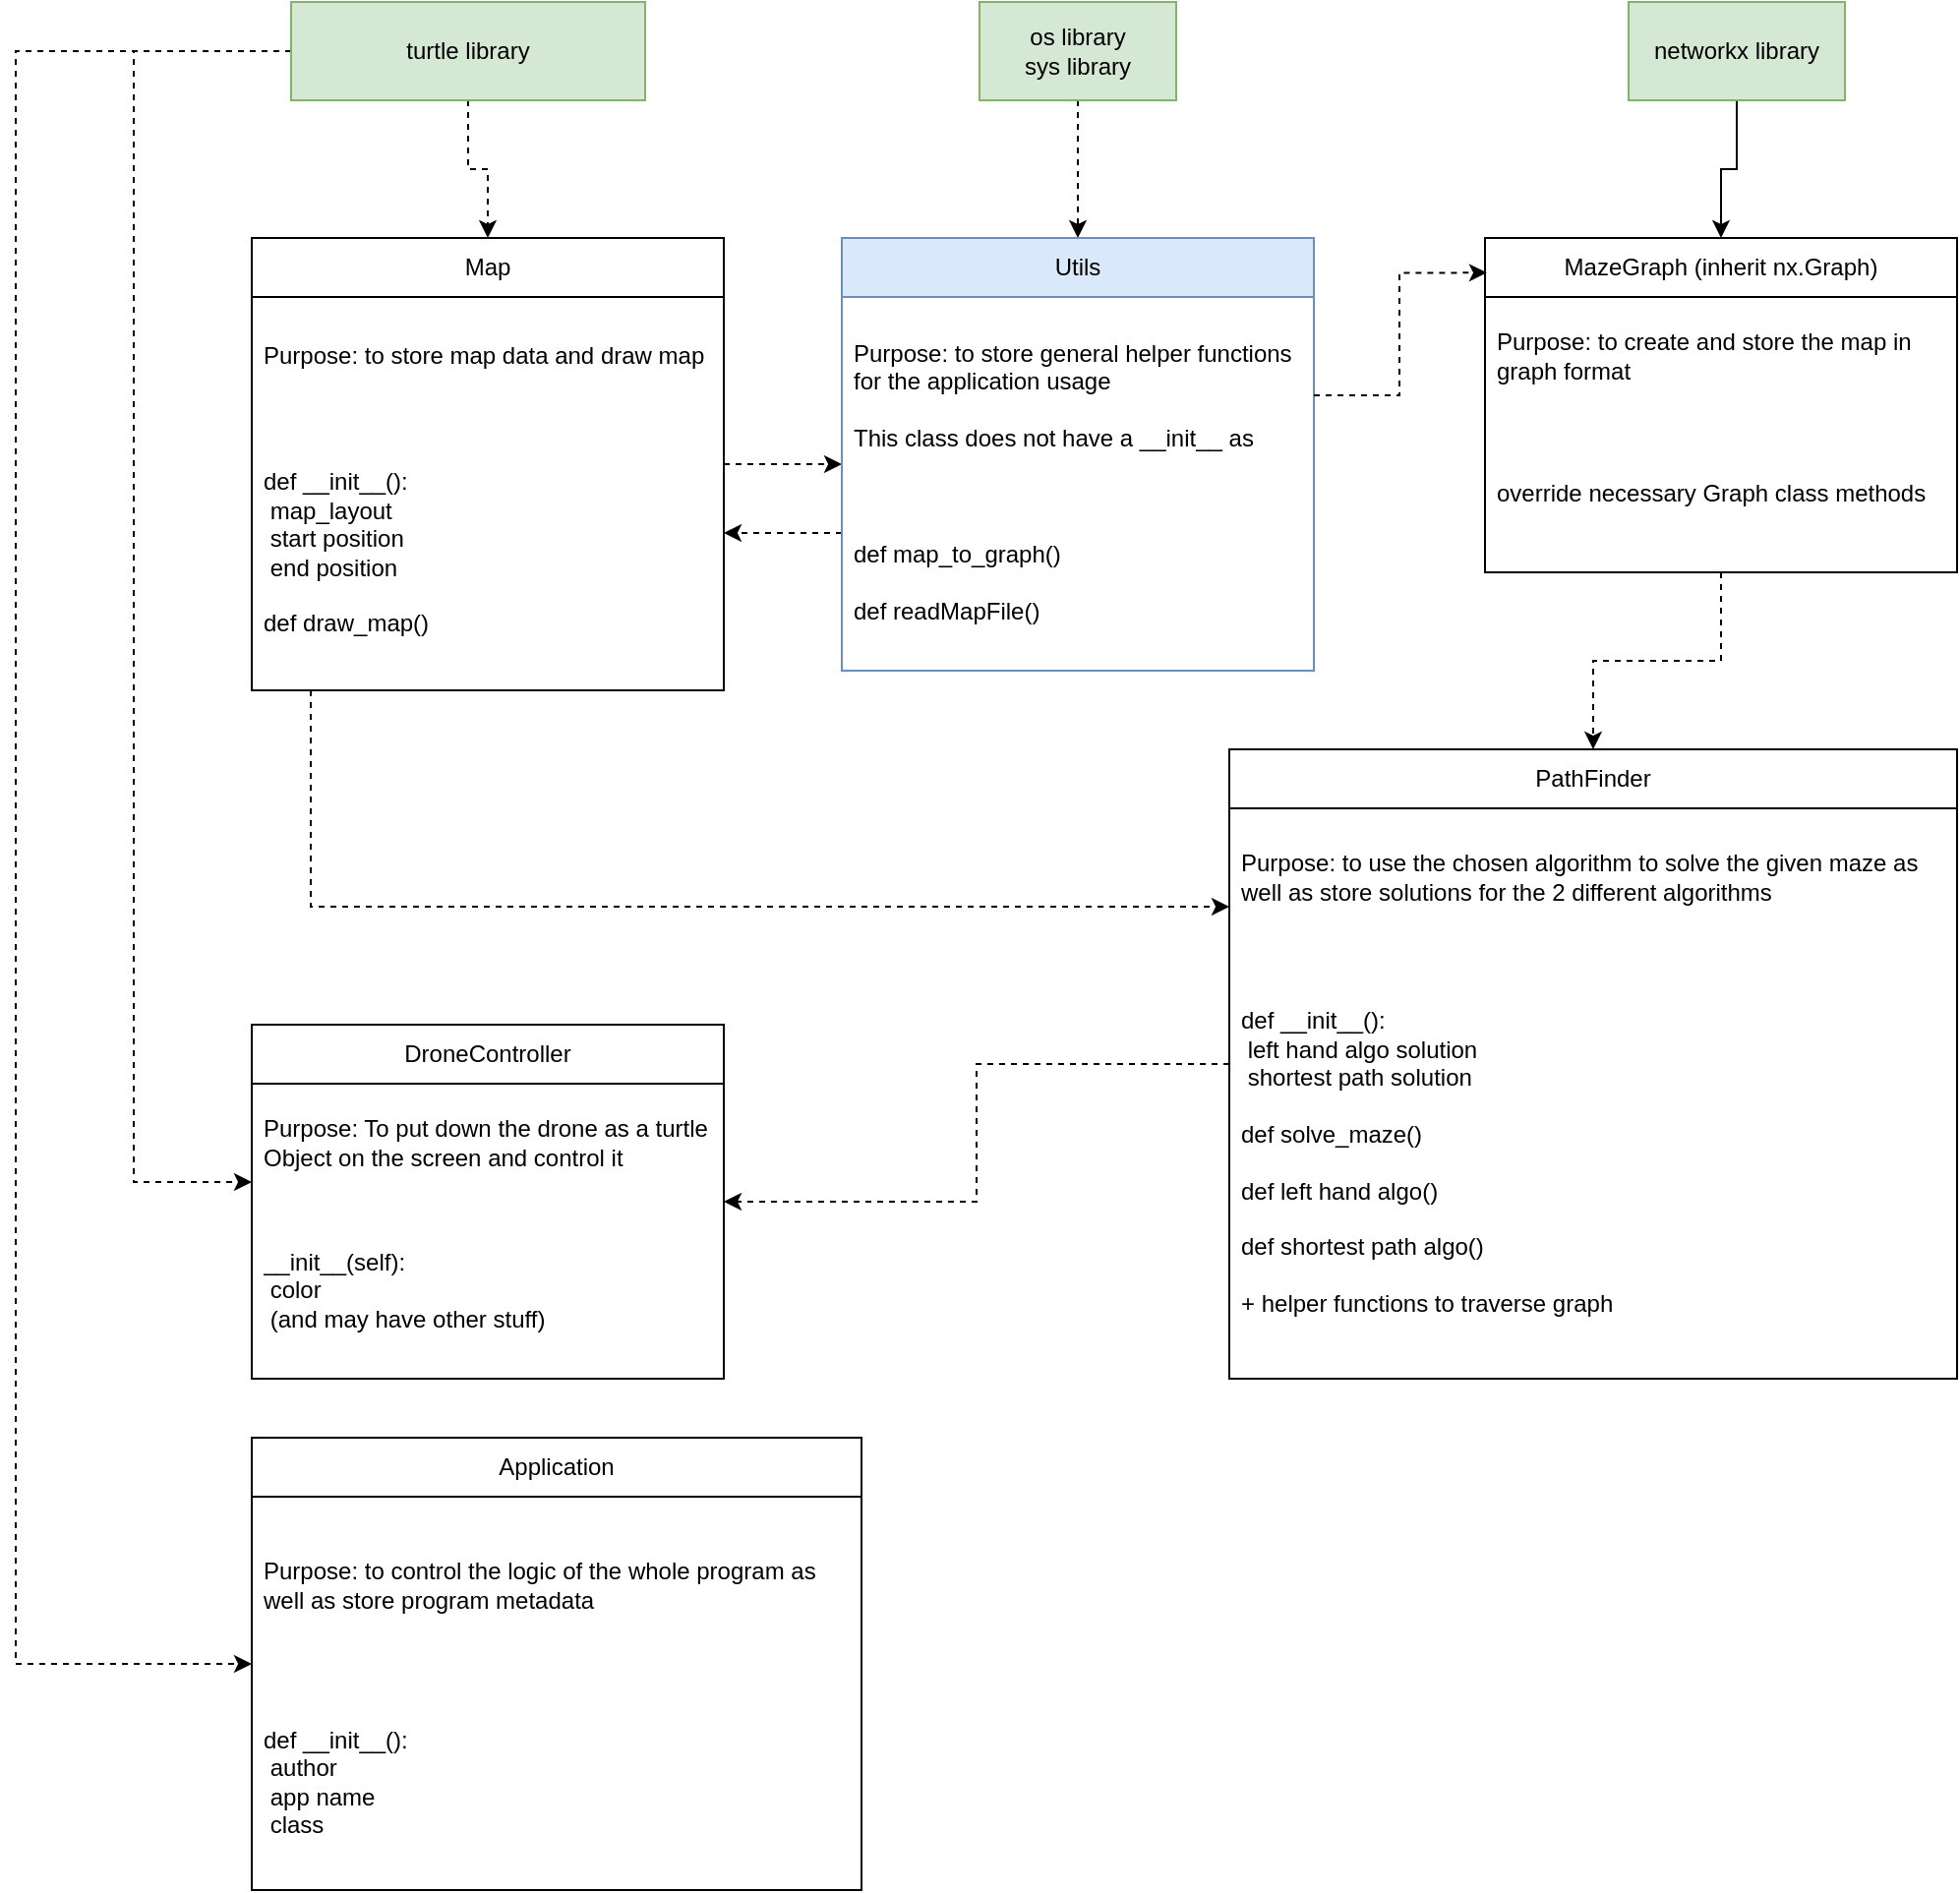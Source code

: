 <mxfile version="20.8.10" type="github" pages="3">
  <diagram id="C5RBs43oDa-KdzZeNtuy" name="Class Design">
    <mxGraphModel dx="1822" dy="984" grid="1" gridSize="10" guides="1" tooltips="1" connect="1" arrows="1" fold="1" page="1" pageScale="1" pageWidth="1654" pageHeight="1169" math="0" shadow="0">
      <root>
        <mxCell id="WIyWlLk6GJQsqaUBKTNV-0" />
        <mxCell id="WIyWlLk6GJQsqaUBKTNV-1" parent="WIyWlLk6GJQsqaUBKTNV-0" />
        <mxCell id="4GmTz1bbVhYTWeWpqr6v-5" style="edgeStyle=orthogonalEdgeStyle;rounded=0;orthogonalLoop=1;jettySize=auto;html=1;entryX=0.5;entryY=0;entryDx=0;entryDy=0;dashed=1;" parent="WIyWlLk6GJQsqaUBKTNV-1" source="dQ57IdhiGYJqUYmVvskk-5" target="dQ57IdhiGYJqUYmVvskk-13" edge="1">
          <mxGeometry relative="1" as="geometry" />
        </mxCell>
        <mxCell id="4WqTjVgoWAFysmVd5On_-8" style="edgeStyle=orthogonalEdgeStyle;rounded=0;orthogonalLoop=1;jettySize=auto;html=1;dashed=1;" parent="WIyWlLk6GJQsqaUBKTNV-1" source="dQ57IdhiGYJqUYmVvskk-5" target="dQ57IdhiGYJqUYmVvskk-8" edge="1">
          <mxGeometry relative="1" as="geometry">
            <Array as="points">
              <mxPoint x="140" y="45" />
              <mxPoint x="140" y="620" />
            </Array>
          </mxGeometry>
        </mxCell>
        <mxCell id="5VNNN7OAdVDcKJC3de-b-0" style="edgeStyle=orthogonalEdgeStyle;rounded=0;orthogonalLoop=1;jettySize=auto;html=1;dashed=1;" parent="WIyWlLk6GJQsqaUBKTNV-1" source="dQ57IdhiGYJqUYmVvskk-5" target="7FqHwzOTrSw8YaoyhYBU-6" edge="1">
          <mxGeometry relative="1" as="geometry">
            <Array as="points">
              <mxPoint x="80" y="45" />
              <mxPoint x="80" y="865" />
            </Array>
          </mxGeometry>
        </mxCell>
        <mxCell id="dQ57IdhiGYJqUYmVvskk-5" value="turtle library" style="rounded=0;whiteSpace=wrap;html=1;fillColor=#d5e8d4;strokeColor=#82b366;" parent="WIyWlLk6GJQsqaUBKTNV-1" vertex="1">
          <mxGeometry x="220" y="20" width="180" height="50" as="geometry" />
        </mxCell>
        <mxCell id="dQ57IdhiGYJqUYmVvskk-8" value="DroneController" style="swimlane;fontStyle=0;childLayout=stackLayout;horizontal=1;startSize=30;horizontalStack=0;resizeParent=1;resizeParentMax=0;resizeLast=0;collapsible=1;marginBottom=0;whiteSpace=wrap;html=1;" parent="WIyWlLk6GJQsqaUBKTNV-1" vertex="1">
          <mxGeometry x="200" y="540" width="240" height="180" as="geometry" />
        </mxCell>
        <mxCell id="dQ57IdhiGYJqUYmVvskk-9" value="Purpose: To put down the drone as a turtle Object on the screen and control it" style="text;strokeColor=none;fillColor=none;align=left;verticalAlign=middle;spacingLeft=4;spacingRight=4;overflow=hidden;points=[[0,0.5],[1,0.5]];portConstraint=eastwest;rotatable=0;whiteSpace=wrap;html=1;" parent="dQ57IdhiGYJqUYmVvskk-8" vertex="1">
          <mxGeometry y="30" width="240" height="60" as="geometry" />
        </mxCell>
        <mxCell id="dQ57IdhiGYJqUYmVvskk-11" value="__init__(self):&lt;br&gt;&lt;span style=&quot;white-space: pre;&quot;&gt; &lt;/span&gt;color&lt;br&gt;&lt;span style=&quot;white-space: pre;&quot;&gt; &lt;/span&gt;(and may have other stuff)" style="text;strokeColor=none;fillColor=none;align=left;verticalAlign=middle;spacingLeft=4;spacingRight=4;overflow=hidden;points=[[0,0.5],[1,0.5]];portConstraint=eastwest;rotatable=0;whiteSpace=wrap;html=1;" parent="dQ57IdhiGYJqUYmVvskk-8" vertex="1">
          <mxGeometry y="90" width="240" height="90" as="geometry" />
        </mxCell>
        <mxCell id="pP4sysXfX_SifiGV4ZdW-8" style="edgeStyle=orthogonalEdgeStyle;rounded=0;orthogonalLoop=1;jettySize=auto;html=1;dashed=1;" parent="WIyWlLk6GJQsqaUBKTNV-1" source="dQ57IdhiGYJqUYmVvskk-13" target="pP4sysXfX_SifiGV4ZdW-3" edge="1">
          <mxGeometry relative="1" as="geometry">
            <Array as="points">
              <mxPoint x="440" y="220" />
              <mxPoint x="440" y="220" />
            </Array>
          </mxGeometry>
        </mxCell>
        <mxCell id="4WqTjVgoWAFysmVd5On_-4" style="edgeStyle=orthogonalEdgeStyle;rounded=0;orthogonalLoop=1;jettySize=auto;html=1;dashed=1;" parent="WIyWlLk6GJQsqaUBKTNV-1" source="dQ57IdhiGYJqUYmVvskk-13" target="dQ57IdhiGYJqUYmVvskk-32" edge="1">
          <mxGeometry relative="1" as="geometry">
            <Array as="points">
              <mxPoint x="230" y="480" />
            </Array>
          </mxGeometry>
        </mxCell>
        <mxCell id="dQ57IdhiGYJqUYmVvskk-13" value="Map" style="swimlane;fontStyle=0;childLayout=stackLayout;horizontal=1;startSize=30;horizontalStack=0;resizeParent=1;resizeParentMax=0;resizeLast=0;collapsible=1;marginBottom=0;whiteSpace=wrap;html=1;" parent="WIyWlLk6GJQsqaUBKTNV-1" vertex="1">
          <mxGeometry x="200" y="140" width="240" height="230" as="geometry" />
        </mxCell>
        <mxCell id="dQ57IdhiGYJqUYmVvskk-14" value="Purpose: to store map data and draw map" style="text;strokeColor=none;fillColor=none;align=left;verticalAlign=middle;spacingLeft=4;spacingRight=4;overflow=hidden;points=[[0,0.5],[1,0.5]];portConstraint=eastwest;rotatable=0;whiteSpace=wrap;html=1;" parent="dQ57IdhiGYJqUYmVvskk-13" vertex="1">
          <mxGeometry y="30" width="240" height="60" as="geometry" />
        </mxCell>
        <mxCell id="dQ57IdhiGYJqUYmVvskk-21" value="def __init__():&lt;br&gt;&lt;span style=&quot;white-space: pre;&quot;&gt; &lt;/span&gt;map_layout&lt;br&gt;&lt;span style=&quot;white-space: pre;&quot;&gt; &lt;/span&gt;start position&lt;br&gt;&lt;span style=&quot;white-space: pre;&quot;&gt; &lt;/span&gt;end position&lt;br&gt;&lt;br&gt;def draw_map()" style="text;strokeColor=none;fillColor=none;align=left;verticalAlign=middle;spacingLeft=4;spacingRight=4;overflow=hidden;points=[[0,0.5],[1,0.5]];portConstraint=eastwest;rotatable=0;whiteSpace=wrap;html=1;" parent="dQ57IdhiGYJqUYmVvskk-13" vertex="1">
          <mxGeometry y="90" width="240" height="140" as="geometry" />
        </mxCell>
        <mxCell id="4WqTjVgoWAFysmVd5On_-9" style="edgeStyle=orthogonalEdgeStyle;rounded=0;orthogonalLoop=1;jettySize=auto;html=1;dashed=1;" parent="WIyWlLk6GJQsqaUBKTNV-1" source="dQ57IdhiGYJqUYmVvskk-32" target="dQ57IdhiGYJqUYmVvskk-8" edge="1">
          <mxGeometry relative="1" as="geometry" />
        </mxCell>
        <mxCell id="dQ57IdhiGYJqUYmVvskk-32" value="PathFinder" style="swimlane;fontStyle=0;childLayout=stackLayout;horizontal=1;startSize=30;horizontalStack=0;resizeParent=1;resizeParentMax=0;resizeLast=0;collapsible=1;marginBottom=0;whiteSpace=wrap;html=1;" parent="WIyWlLk6GJQsqaUBKTNV-1" vertex="1">
          <mxGeometry x="697" y="400" width="370" height="320" as="geometry" />
        </mxCell>
        <mxCell id="dQ57IdhiGYJqUYmVvskk-33" value="Purpose: to use the chosen algorithm to solve the given maze as well as store solutions for the 2 different algorithms" style="text;strokeColor=none;fillColor=none;align=left;verticalAlign=middle;spacingLeft=4;spacingRight=4;overflow=hidden;points=[[0,0.5],[1,0.5]];portConstraint=eastwest;rotatable=0;whiteSpace=wrap;html=1;" parent="dQ57IdhiGYJqUYmVvskk-32" vertex="1">
          <mxGeometry y="30" width="370" height="70" as="geometry" />
        </mxCell>
        <mxCell id="dQ57IdhiGYJqUYmVvskk-35" value="def __init__():&lt;br&gt;&lt;span style=&quot;white-space: pre;&quot;&gt;&lt;span style=&quot;white-space: pre;&quot;&gt; &lt;/span&gt;left hand algo solution&lt;br/&gt;&lt;span style=&quot;white-space: pre;&quot;&gt; &lt;/span&gt;shortest path solution&lt;br/&gt;&lt;br/&gt;def solve_maze()&lt;br/&gt;&lt;br/&gt;def left hand algo()&lt;br/&gt;&lt;br/&gt;def shortest path algo()&lt;br/&gt;&lt;br/&gt;+ helper functions to traverse graph &lt;/span&gt;" style="text;strokeColor=none;fillColor=none;align=left;verticalAlign=middle;spacingLeft=4;spacingRight=4;overflow=hidden;points=[[0,0.5],[1,0.5]];portConstraint=eastwest;rotatable=0;whiteSpace=wrap;html=1;" parent="dQ57IdhiGYJqUYmVvskk-32" vertex="1">
          <mxGeometry y="100" width="370" height="220" as="geometry" />
        </mxCell>
        <mxCell id="7FqHwzOTrSw8YaoyhYBU-6" value="Application" style="swimlane;fontStyle=0;childLayout=stackLayout;horizontal=1;startSize=30;horizontalStack=0;resizeParent=1;resizeParentMax=0;resizeLast=0;collapsible=1;marginBottom=0;whiteSpace=wrap;html=1;" parent="WIyWlLk6GJQsqaUBKTNV-1" vertex="1">
          <mxGeometry x="200" y="750" width="310" height="230" as="geometry" />
        </mxCell>
        <mxCell id="7FqHwzOTrSw8YaoyhYBU-7" value="Purpose: to control the logic of the whole program as well as store program metadata" style="text;strokeColor=none;fillColor=none;align=left;verticalAlign=middle;spacingLeft=4;spacingRight=4;overflow=hidden;points=[[0,0.5],[1,0.5]];portConstraint=eastwest;rotatable=0;whiteSpace=wrap;html=1;" parent="7FqHwzOTrSw8YaoyhYBU-6" vertex="1">
          <mxGeometry y="30" width="310" height="90" as="geometry" />
        </mxCell>
        <mxCell id="7FqHwzOTrSw8YaoyhYBU-9" value="def __init__():&lt;br&gt;&lt;span style=&quot;white-space: pre;&quot;&gt; &lt;/span&gt;author&lt;br&gt;&lt;span style=&quot;white-space: pre;&quot;&gt; &lt;/span&gt;app name&lt;br&gt;&lt;span style=&quot;white-space: pre;&quot;&gt; &lt;/span&gt;class" style="text;strokeColor=none;fillColor=none;align=left;verticalAlign=middle;spacingLeft=4;spacingRight=4;overflow=hidden;points=[[0,0.5],[1,0.5]];portConstraint=eastwest;rotatable=0;whiteSpace=wrap;html=1;" parent="7FqHwzOTrSw8YaoyhYBU-6" vertex="1">
          <mxGeometry y="120" width="310" height="110" as="geometry" />
        </mxCell>
        <mxCell id="4WqTjVgoWAFysmVd5On_-0" style="edgeStyle=orthogonalEdgeStyle;rounded=0;orthogonalLoop=1;jettySize=auto;html=1;dashed=1;" parent="WIyWlLk6GJQsqaUBKTNV-1" source="QhIDpwn1hLKXuRbCtxrE-2" target="pP4sysXfX_SifiGV4ZdW-3" edge="1">
          <mxGeometry relative="1" as="geometry" />
        </mxCell>
        <mxCell id="QhIDpwn1hLKXuRbCtxrE-2" value="os library&lt;br&gt;sys library" style="rounded=0;whiteSpace=wrap;html=1;fillColor=#d5e8d4;strokeColor=#82b366;" parent="WIyWlLk6GJQsqaUBKTNV-1" vertex="1">
          <mxGeometry x="570" y="20" width="100" height="50" as="geometry" />
        </mxCell>
        <mxCell id="pP4sysXfX_SifiGV4ZdW-2" style="edgeStyle=orthogonalEdgeStyle;rounded=0;orthogonalLoop=1;jettySize=auto;html=1;dashed=1;" parent="WIyWlLk6GJQsqaUBKTNV-1" source="4GmTz1bbVhYTWeWpqr6v-0" target="dQ57IdhiGYJqUYmVvskk-32" edge="1">
          <mxGeometry relative="1" as="geometry" />
        </mxCell>
        <mxCell id="4GmTz1bbVhYTWeWpqr6v-0" value="MazeGraph (inherit nx.Graph)" style="swimlane;fontStyle=0;childLayout=stackLayout;horizontal=1;startSize=30;horizontalStack=0;resizeParent=1;resizeParentMax=0;resizeLast=0;collapsible=1;marginBottom=0;whiteSpace=wrap;html=1;" parent="WIyWlLk6GJQsqaUBKTNV-1" vertex="1">
          <mxGeometry x="827" y="140" width="240" height="170" as="geometry" />
        </mxCell>
        <mxCell id="4GmTz1bbVhYTWeWpqr6v-1" value="Purpose: to create and store the map in graph format" style="text;strokeColor=none;fillColor=none;align=left;verticalAlign=middle;spacingLeft=4;spacingRight=4;overflow=hidden;points=[[0,0.5],[1,0.5]];portConstraint=eastwest;rotatable=0;whiteSpace=wrap;html=1;" parent="4GmTz1bbVhYTWeWpqr6v-0" vertex="1">
          <mxGeometry y="30" width="240" height="60" as="geometry" />
        </mxCell>
        <mxCell id="4GmTz1bbVhYTWeWpqr6v-3" value="override necessary Graph class methods" style="text;strokeColor=none;fillColor=none;align=left;verticalAlign=middle;spacingLeft=4;spacingRight=4;overflow=hidden;points=[[0,0.5],[1,0.5]];portConstraint=eastwest;rotatable=0;whiteSpace=wrap;html=1;" parent="4GmTz1bbVhYTWeWpqr6v-0" vertex="1">
          <mxGeometry y="90" width="240" height="80" as="geometry" />
        </mxCell>
        <mxCell id="4GmTz1bbVhYTWeWpqr6v-9" style="edgeStyle=orthogonalEdgeStyle;rounded=0;orthogonalLoop=1;jettySize=auto;html=1;" parent="WIyWlLk6GJQsqaUBKTNV-1" source="4GmTz1bbVhYTWeWpqr6v-7" target="4GmTz1bbVhYTWeWpqr6v-0" edge="1">
          <mxGeometry relative="1" as="geometry" />
        </mxCell>
        <mxCell id="4GmTz1bbVhYTWeWpqr6v-7" value="networkx library" style="rounded=0;whiteSpace=wrap;html=1;fillColor=#d5e8d4;strokeColor=#82b366;" parent="WIyWlLk6GJQsqaUBKTNV-1" vertex="1">
          <mxGeometry x="900" y="20" width="110" height="50" as="geometry" />
        </mxCell>
        <mxCell id="4WqTjVgoWAFysmVd5On_-5" style="edgeStyle=orthogonalEdgeStyle;rounded=0;orthogonalLoop=1;jettySize=auto;html=1;dashed=1;" parent="WIyWlLk6GJQsqaUBKTNV-1" source="pP4sysXfX_SifiGV4ZdW-3" target="dQ57IdhiGYJqUYmVvskk-13" edge="1">
          <mxGeometry relative="1" as="geometry">
            <Array as="points">
              <mxPoint x="450" y="290" />
              <mxPoint x="450" y="290" />
            </Array>
          </mxGeometry>
        </mxCell>
        <mxCell id="pP4sysXfX_SifiGV4ZdW-3" value="Utils" style="swimlane;fontStyle=0;childLayout=stackLayout;horizontal=1;startSize=30;horizontalStack=0;resizeParent=1;resizeParentMax=0;resizeLast=0;collapsible=1;marginBottom=0;whiteSpace=wrap;html=1;fillColor=#dae8fc;strokeColor=#6c8ebf;" parent="WIyWlLk6GJQsqaUBKTNV-1" vertex="1">
          <mxGeometry x="500" y="140" width="240" height="220" as="geometry" />
        </mxCell>
        <mxCell id="pP4sysXfX_SifiGV4ZdW-4" value="Purpose: to store general helper functions for the application usage&lt;br&gt;&lt;br&gt;This class does not have a __init__ as&amp;nbsp;" style="text;strokeColor=none;fillColor=none;align=left;verticalAlign=middle;spacingLeft=4;spacingRight=4;overflow=hidden;points=[[0,0.5],[1,0.5]];portConstraint=eastwest;rotatable=0;whiteSpace=wrap;html=1;" parent="pP4sysXfX_SifiGV4ZdW-3" vertex="1">
          <mxGeometry y="30" width="240" height="100" as="geometry" />
        </mxCell>
        <mxCell id="pP4sysXfX_SifiGV4ZdW-6" value="def map_to_graph()&lt;br&gt;&lt;br&gt;def readMapFile()" style="text;strokeColor=none;fillColor=none;align=left;verticalAlign=middle;spacingLeft=4;spacingRight=4;overflow=hidden;points=[[0,0.5],[1,0.5]];portConstraint=eastwest;rotatable=0;whiteSpace=wrap;html=1;" parent="pP4sysXfX_SifiGV4ZdW-3" vertex="1">
          <mxGeometry y="130" width="240" height="90" as="geometry" />
        </mxCell>
        <mxCell id="pP4sysXfX_SifiGV4ZdW-9" style="edgeStyle=orthogonalEdgeStyle;rounded=0;orthogonalLoop=1;jettySize=auto;html=1;entryX=0.004;entryY=0.104;entryDx=0;entryDy=0;entryPerimeter=0;dashed=1;" parent="WIyWlLk6GJQsqaUBKTNV-1" source="pP4sysXfX_SifiGV4ZdW-4" target="4GmTz1bbVhYTWeWpqr6v-0" edge="1">
          <mxGeometry relative="1" as="geometry" />
        </mxCell>
      </root>
    </mxGraphModel>
  </diagram>
  <diagram id="itJlK-fQ4tGxTsf1Goz-" name="Logic Flow">
    <mxGraphModel dx="1002" dy="541" grid="1" gridSize="10" guides="1" tooltips="1" connect="1" arrows="1" fold="1" page="1" pageScale="1" pageWidth="1654" pageHeight="1169" math="0" shadow="0">
      <root>
        <mxCell id="0" />
        <mxCell id="1" parent="0" />
        <mxCell id="jX-C0cm8iFk9HgW910qJ-5" style="edgeStyle=orthogonalEdgeStyle;rounded=0;orthogonalLoop=1;jettySize=auto;html=1;entryX=0.5;entryY=0;entryDx=0;entryDy=0;" parent="1" source="jX-C0cm8iFk9HgW910qJ-1" target="jX-C0cm8iFk9HgW910qJ-4" edge="1">
          <mxGeometry relative="1" as="geometry" />
        </mxCell>
        <mxCell id="jX-C0cm8iFk9HgW910qJ-1" value="receive map" style="rounded=0;whiteSpace=wrap;html=1;" parent="1" vertex="1">
          <mxGeometry x="85" y="40" width="140" height="40" as="geometry" />
        </mxCell>
        <mxCell id="jX-C0cm8iFk9HgW910qJ-8" style="edgeStyle=orthogonalEdgeStyle;rounded=0;orthogonalLoop=1;jettySize=auto;html=1;entryX=0.5;entryY=0;entryDx=0;entryDy=0;" parent="1" source="jX-C0cm8iFk9HgW910qJ-2" target="jX-C0cm8iFk9HgW910qJ-7" edge="1">
          <mxGeometry relative="1" as="geometry" />
        </mxCell>
        <mxCell id="jX-C0cm8iFk9HgW910qJ-2" value="pathfinder solves and store solution using both algorithms (in a data structure like a queue)" style="rounded=0;whiteSpace=wrap;html=1;" parent="1" vertex="1">
          <mxGeometry x="30" y="200" width="250" height="80" as="geometry" />
        </mxCell>
        <mxCell id="jX-C0cm8iFk9HgW910qJ-6" style="edgeStyle=orthogonalEdgeStyle;rounded=0;orthogonalLoop=1;jettySize=auto;html=1;entryX=0.5;entryY=0;entryDx=0;entryDy=0;" parent="1" source="jX-C0cm8iFk9HgW910qJ-4" target="jX-C0cm8iFk9HgW910qJ-2" edge="1">
          <mxGeometry relative="1" as="geometry" />
        </mxCell>
        <mxCell id="jX-C0cm8iFk9HgW910qJ-4" value="convert into graph using networkx" style="rounded=0;whiteSpace=wrap;html=1;" parent="1" vertex="1">
          <mxGeometry x="35" y="120" width="240" height="40" as="geometry" />
        </mxCell>
        <mxCell id="jX-C0cm8iFk9HgW910qJ-7" value="when user tabs between algorithms in turtle, show solutions taking from the queue" style="rounded=0;whiteSpace=wrap;html=1;" parent="1" vertex="1">
          <mxGeometry x="42.5" y="330" width="225" height="70" as="geometry" />
        </mxCell>
        <mxCell id="jX-C0cm8iFk9HgW910qJ-11" style="edgeStyle=orthogonalEdgeStyle;rounded=0;orthogonalLoop=1;jettySize=auto;html=1;entryX=0.5;entryY=0;entryDx=0;entryDy=0;" parent="1" source="jX-C0cm8iFk9HgW910qJ-9" target="jX-C0cm8iFk9HgW910qJ-10" edge="1">
          <mxGeometry relative="1" as="geometry" />
        </mxCell>
        <mxCell id="jX-C0cm8iFk9HgW910qJ-9" value="receive map" style="rounded=0;whiteSpace=wrap;html=1;" parent="1" vertex="1">
          <mxGeometry x="377.5" y="40" width="170" height="40" as="geometry" />
        </mxCell>
        <mxCell id="jX-C0cm8iFk9HgW910qJ-13" style="edgeStyle=orthogonalEdgeStyle;rounded=0;orthogonalLoop=1;jettySize=auto;html=1;entryX=0.5;entryY=0;entryDx=0;entryDy=0;" parent="1" source="jX-C0cm8iFk9HgW910qJ-10" target="jX-C0cm8iFk9HgW910qJ-12" edge="1">
          <mxGeometry relative="1" as="geometry" />
        </mxCell>
        <mxCell id="jX-C0cm8iFk9HgW910qJ-10" value="convert into graph using networkx" style="rounded=0;whiteSpace=wrap;html=1;" parent="1" vertex="1">
          <mxGeometry x="350" y="120" width="225" height="40" as="geometry" />
        </mxCell>
        <mxCell id="jX-C0cm8iFk9HgW910qJ-12" value="pathfinder re-solves the maze everytime user changes algorithm" style="rounded=0;whiteSpace=wrap;html=1;" parent="1" vertex="1">
          <mxGeometry x="356.25" y="200" width="212.5" height="80" as="geometry" />
        </mxCell>
        <mxCell id="DP6GhfA0DUzpBAB0SIkU-1" value="Go North = (x, y+1)&lt;br&gt;Go East = (x + 1, y)&lt;br&gt;Go South= (x, y -1)&lt;br&gt;Go West = (x -1, y)" style="rounded=0;whiteSpace=wrap;html=1;" parent="1" vertex="1">
          <mxGeometry x="180" y="505" width="240" height="80" as="geometry" />
        </mxCell>
        <mxCell id="DP6GhfA0DUzpBAB0SIkU-2" value="orientations:&lt;br&gt;North = 90&lt;br&gt;East = 0&lt;br&gt;South = 270&lt;br&gt;West = 180" style="rounded=0;whiteSpace=wrap;html=1;" parent="1" vertex="1">
          <mxGeometry x="190" y="630" width="230" height="100" as="geometry" />
        </mxCell>
      </root>
    </mxGraphModel>
  </diagram>
  <diagram id="yYzYYFvfRe-9Cc6EB2oy" name="Class Summary">
    <mxGraphModel dx="1002" dy="541" grid="1" gridSize="10" guides="1" tooltips="1" connect="1" arrows="1" fold="1" page="1" pageScale="1" pageWidth="1654" pageHeight="1169" math="0" shadow="0">
      <root>
        <mxCell id="0" />
        <mxCell id="1" parent="0" />
        <mxCell id="FwXcW5j7sJduI13eyS_5-1" value="&lt;font style=&quot;font-size: 14px;&quot;&gt;Map: Stores map metadata, can draw map&lt;/font&gt;" style="rounded=0;whiteSpace=wrap;html=1;" parent="1" vertex="1">
          <mxGeometry x="40" y="120" width="480" height="80" as="geometry" />
        </mxCell>
        <mxCell id="FwXcW5j7sJduI13eyS_5-2" value="&lt;font style=&quot;font-size: 14px;&quot;&gt;Pathfinder: Finds a route using a path finding algorithm of choice given start and end points of a maze.&lt;/font&gt;" style="rounded=0;whiteSpace=wrap;html=1;" parent="1" vertex="1">
          <mxGeometry x="40" y="200" width="480" height="80" as="geometry" />
        </mxCell>
        <mxCell id="FwXcW5j7sJduI13eyS_5-3" value="&lt;font style=&quot;font-size: 14px;&quot;&gt;Maze Graph: A graph structure representing the given maze&lt;br&gt;(Inheritance: Maze Graph is a nx.Graph)&lt;/font&gt;" style="rounded=0;whiteSpace=wrap;html=1;" parent="1" vertex="1">
          <mxGeometry x="660" y="60" width="480" height="80" as="geometry" />
        </mxCell>
        <mxCell id="FwXcW5j7sJduI13eyS_5-4" value="&lt;font style=&quot;font-size: 14px;&quot;&gt;Drone Controller: Places the drone (a turtle object) on the drawn map which is a turtle Screen and drives the drone&lt;/font&gt;" style="rounded=0;whiteSpace=wrap;html=1;" parent="1" vertex="1">
          <mxGeometry x="40" y="360" width="480" height="80" as="geometry" />
        </mxCell>
        <mxCell id="4ZjNF9KWUZXb0ORi-lbe-4" value="Utils: To store necessary helper functions for the program" style="rounded=0;whiteSpace=wrap;html=1;fontSize=14;" parent="1" vertex="1">
          <mxGeometry x="40" y="40" width="480" height="80" as="geometry" />
        </mxCell>
        <mxCell id="4ZjNF9KWUZXb0ORi-lbe-5" value="Application: Controls the logic of the program as well as store program metadata" style="rounded=0;whiteSpace=wrap;html=1;fontSize=14;" parent="1" vertex="1">
          <mxGeometry x="40" y="440" width="480" height="80" as="geometry" />
        </mxCell>
      </root>
    </mxGraphModel>
  </diagram>
</mxfile>
